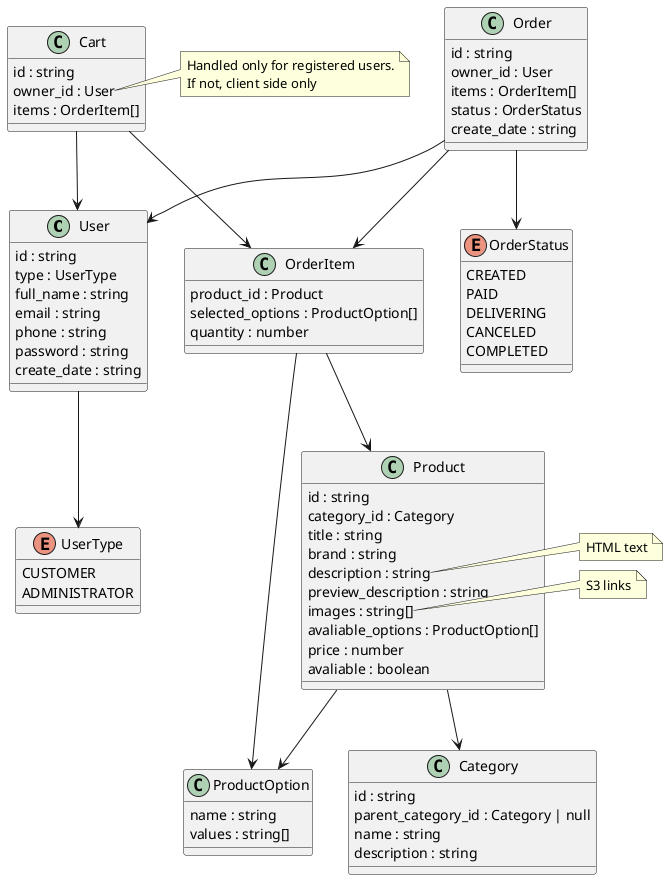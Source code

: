 @startuml models

class User {
  id : string
  type : UserType
  full_name : string
  email : string
  phone : string
  password : string
  create_date : string
}

enum UserType {
  CUSTOMER
  ADMINISTRATOR
}

class Product {
  id : string
  category_id : Category
  title : string
  brand : string
  description : string
  preview_description : string
  images : string[]
  avaliable_options : ProductOption[]
  price : number
  avaliable : boolean
}

note right of Product::description
  HTML text
end note

note right of Product::images
  S3 links
end note

class ProductOption {
  name : string
  values : string[]
}

class Category {
  id : string
  parent_category_id : Category | null
  name : string
  description : string
}

class Order {
  id : string
  owner_id : User
  items : OrderItem[]
  status : OrderStatus
  create_date : string
}

enum OrderStatus {
  CREATED
  PAID
  DELIVERING
  CANCELED
  COMPLETED
}

class OrderItem {
  product_id : Product
  selected_options : ProductOption[]
  quantity : number
}

class Cart {
  id : string
  owner_id : User
  items : OrderItem[]
}

note right of Cart::owner_id
  Handled only for registered users.
  If not, client side only
end note


User --> UserType

Product --> ProductOption
Product --> Category

Order --> User
Order --> OrderItem
Order --> OrderStatus

OrderItem --> Product
OrderItem --> ProductOption

Cart --> User
Cart --> OrderItem

@enduml
